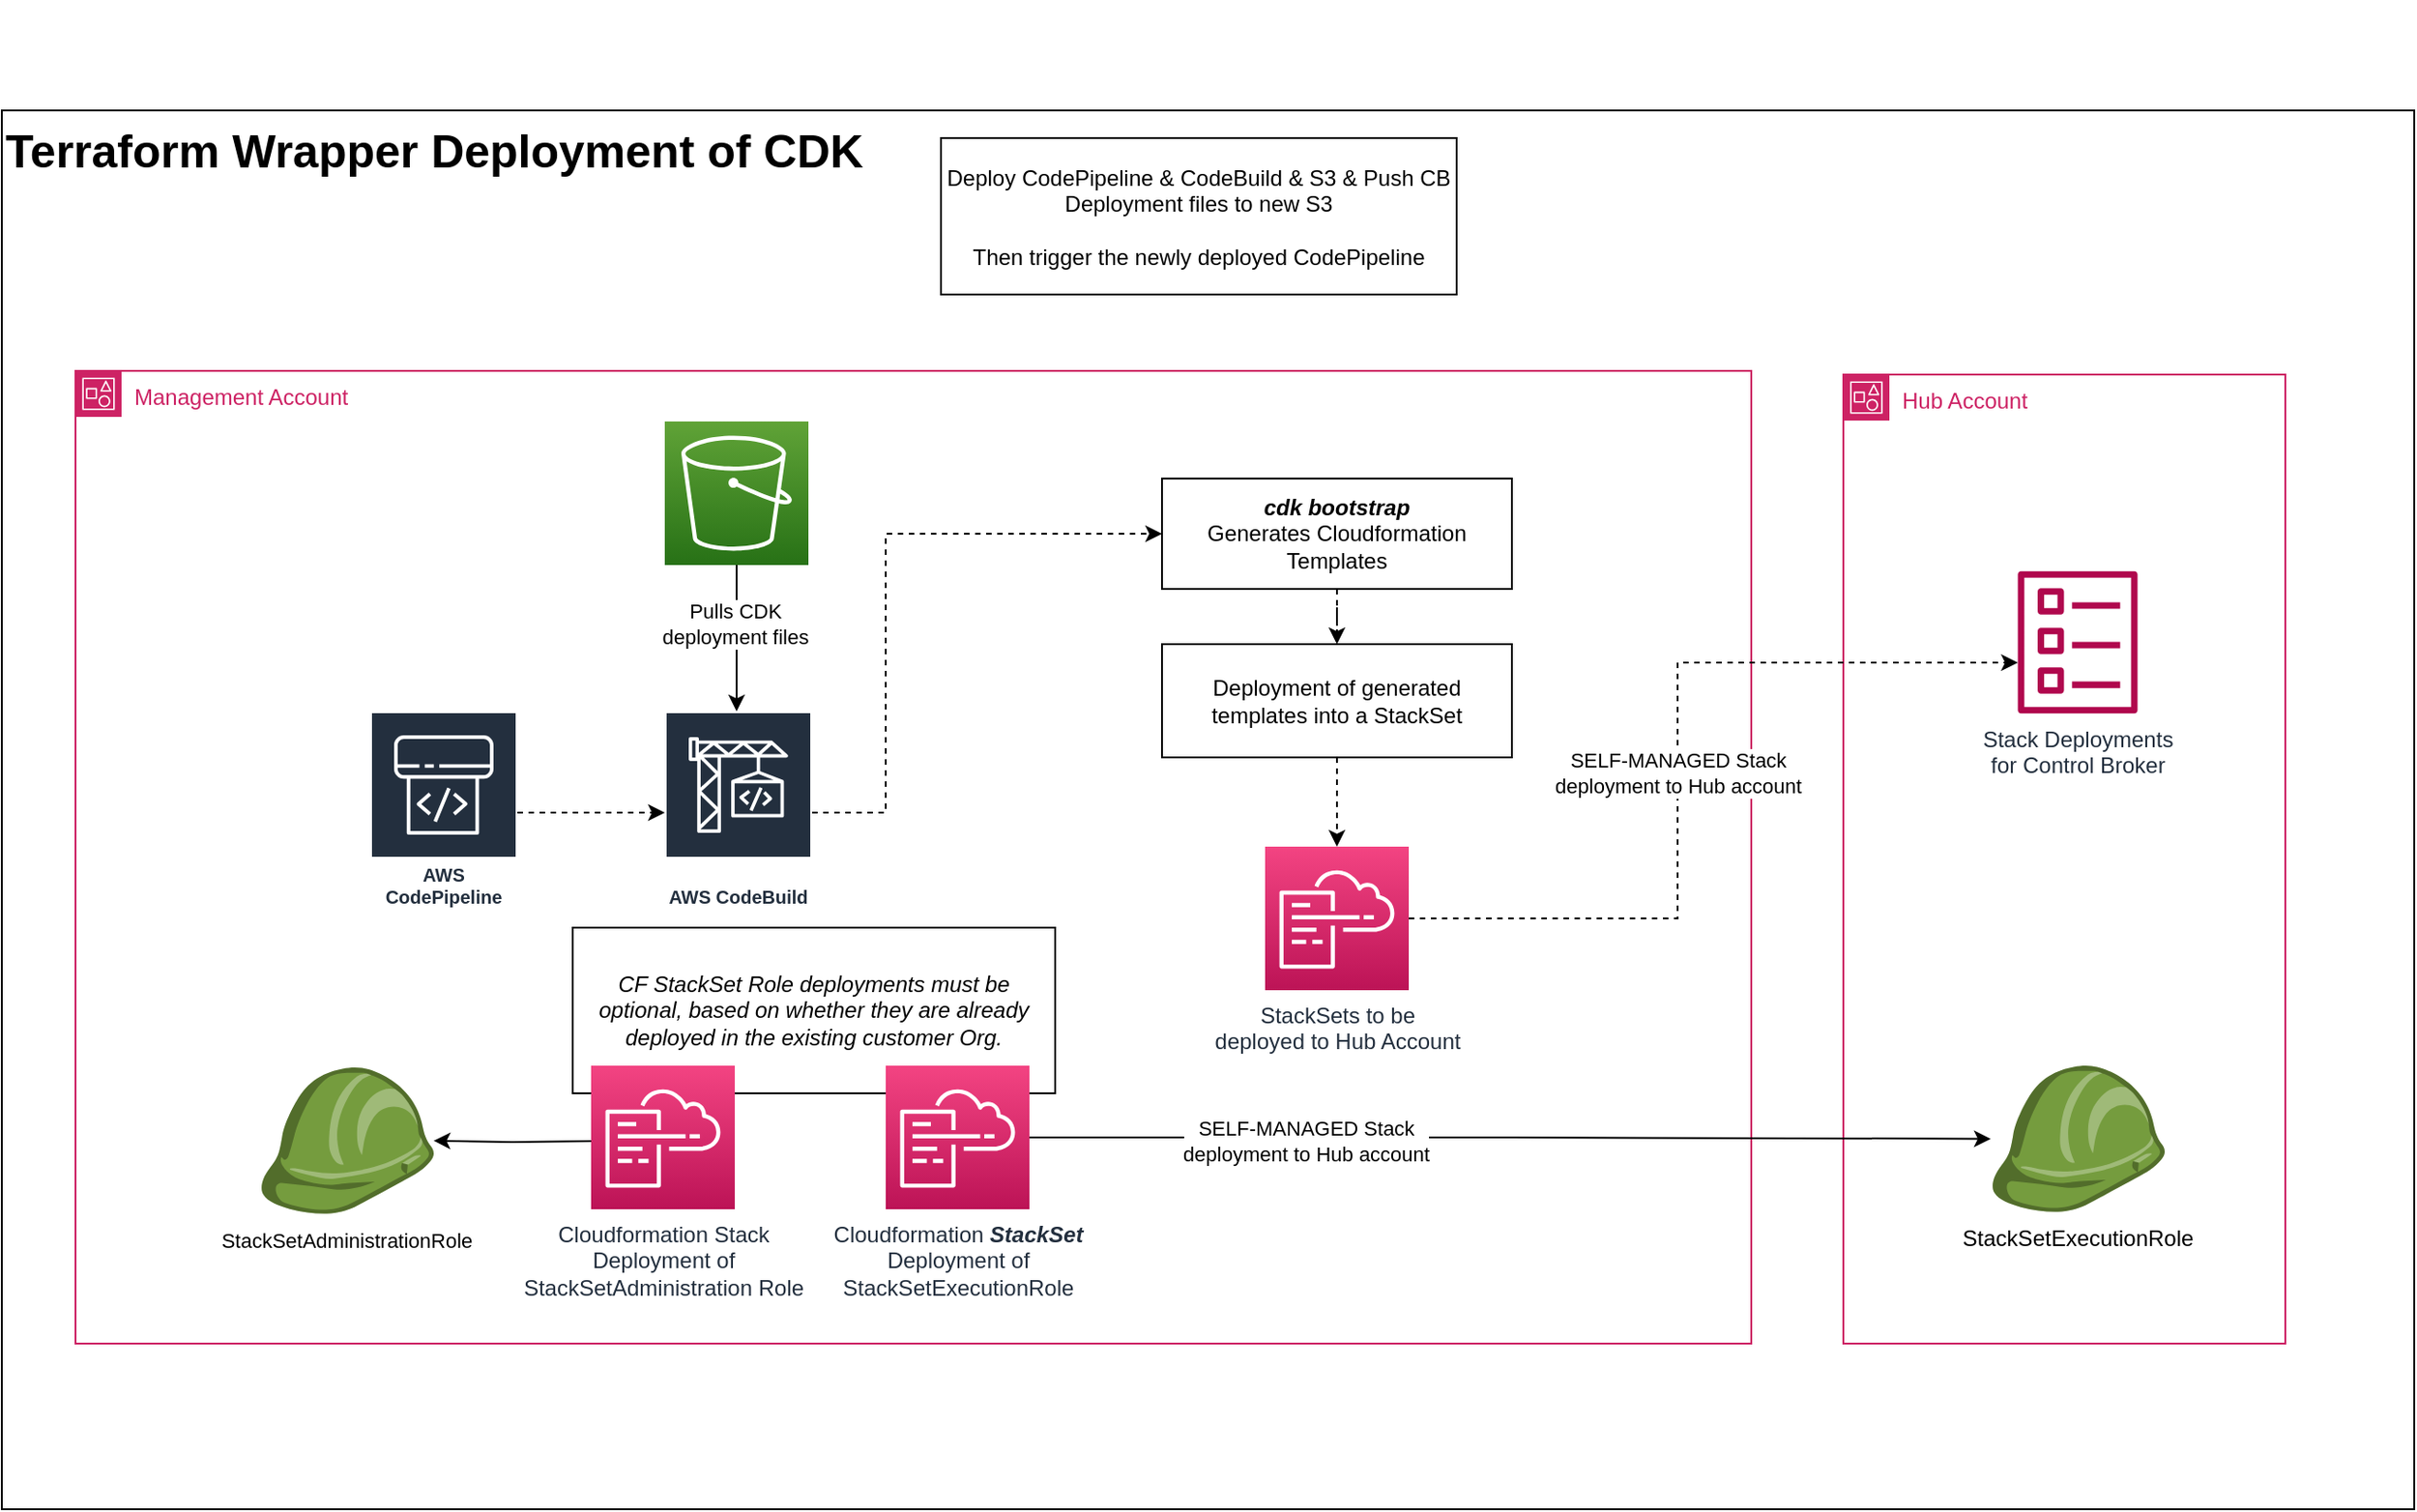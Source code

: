<mxfile version="20.2.3" type="device" pages="2"><diagram id="EIY__QWQ6ONvayllckIy" name="Manament Account Deployment"><mxGraphModel dx="1674" dy="1995" grid="1" gridSize="10" guides="1" tooltips="1" connect="1" arrows="1" fold="1" page="1" pageScale="1" pageWidth="850" pageHeight="1100" math="0" shadow="0"><root><mxCell id="0"/><mxCell id="1" parent="0"/><mxCell id="MECgZ_xUYbvrmtMhyTfi-52" value="Terraform Wrapper Deployment of CDK" style="rounded=0;whiteSpace=wrap;html=1;verticalAlign=top;align=left;fontStyle=1;fontSize=25;" vertex="1" parent="1"><mxGeometry x="40" y="50" width="1310" height="760" as="geometry"/></mxCell><mxCell id="MECgZ_xUYbvrmtMhyTfi-14" value="Management Account" style="points=[[0,0],[0.25,0],[0.5,0],[0.75,0],[1,0],[1,0.25],[1,0.5],[1,0.75],[1,1],[0.75,1],[0.5,1],[0.25,1],[0,1],[0,0.75],[0,0.5],[0,0.25]];outlineConnect=0;gradientColor=none;html=1;whiteSpace=wrap;fontSize=12;fontStyle=0;container=1;pointerEvents=0;collapsible=0;recursiveResize=0;shape=mxgraph.aws4.group;grIcon=mxgraph.aws4.group_account;strokeColor=#CD2264;fillColor=none;verticalAlign=top;align=left;spacingLeft=30;fontColor=#CD2264;dashed=0;" vertex="1" parent="1"><mxGeometry x="80" y="191.5" width="910" height="528.5" as="geometry"/></mxCell><mxCell id="MECgZ_xUYbvrmtMhyTfi-50" style="edgeStyle=orthogonalEdgeStyle;rounded=0;orthogonalLoop=1;jettySize=auto;html=1;entryX=0.5;entryY=0;entryDx=0;entryDy=0;entryPerimeter=0;dashed=1;" edge="1" parent="MECgZ_xUYbvrmtMhyTfi-14" source="MECgZ_xUYbvrmtMhyTfi-19" target="MECgZ_xUYbvrmtMhyTfi-27"><mxGeometry relative="1" as="geometry"/></mxCell><mxCell id="MECgZ_xUYbvrmtMhyTfi-19" value="Deployment of generated&lt;br&gt;templates into a StackSet" style="rounded=0;whiteSpace=wrap;html=1;" vertex="1" parent="MECgZ_xUYbvrmtMhyTfi-14"><mxGeometry x="590" y="148.5" width="190" height="61.5" as="geometry"/></mxCell><mxCell id="MECgZ_xUYbvrmtMhyTfi-49" style="edgeStyle=orthogonalEdgeStyle;rounded=0;orthogonalLoop=1;jettySize=auto;html=1;dashed=1;" edge="1" parent="MECgZ_xUYbvrmtMhyTfi-14" source="MECgZ_xUYbvrmtMhyTfi-3" target="MECgZ_xUYbvrmtMhyTfi-19"><mxGeometry relative="1" as="geometry"/></mxCell><mxCell id="MECgZ_xUYbvrmtMhyTfi-3" value="&lt;b style=&quot;font-style: italic;&quot;&gt;cdk bootstrap&lt;/b&gt;&lt;br&gt;Generates Cloudformation Templates" style="rounded=0;whiteSpace=wrap;html=1;" vertex="1" parent="MECgZ_xUYbvrmtMhyTfi-14"><mxGeometry x="590" y="58.5" width="190" height="60" as="geometry"/></mxCell><mxCell id="MECgZ_xUYbvrmtMhyTfi-27" value="StackSets to be &lt;br&gt;deployed to Hub Account" style="sketch=0;points=[[0,0,0],[0.25,0,0],[0.5,0,0],[0.75,0,0],[1,0,0],[0,1,0],[0.25,1,0],[0.5,1,0],[0.75,1,0],[1,1,0],[0,0.25,0],[0,0.5,0],[0,0.75,0],[1,0.25,0],[1,0.5,0],[1,0.75,0]];points=[[0,0,0],[0.25,0,0],[0.5,0,0],[0.75,0,0],[1,0,0],[0,1,0],[0.25,1,0],[0.5,1,0],[0.75,1,0],[1,1,0],[0,0.25,0],[0,0.5,0],[0,0.75,0],[1,0.25,0],[1,0.5,0],[1,0.75,0]];outlineConnect=0;fontColor=#232F3E;gradientColor=#F34482;gradientDirection=north;fillColor=#BC1356;strokeColor=#ffffff;dashed=0;verticalLabelPosition=bottom;verticalAlign=top;align=center;html=1;fontSize=12;fontStyle=0;aspect=fixed;shape=mxgraph.aws4.resourceIcon;resIcon=mxgraph.aws4.cloudformation;" vertex="1" parent="MECgZ_xUYbvrmtMhyTfi-14"><mxGeometry x="646" y="258.5" width="78" height="78" as="geometry"/></mxCell><mxCell id="MECgZ_xUYbvrmtMhyTfi-43" value="&lt;span style=&quot;font-size: 11px; background-color: rgb(255, 255, 255);&quot;&gt;StackSetAdministrationRole&lt;/span&gt;" style="outlineConnect=0;dashed=0;verticalLabelPosition=bottom;verticalAlign=top;align=center;html=1;shape=mxgraph.aws3.role;fillColor=#759C3E;gradientColor=none;" vertex="1" parent="MECgZ_xUYbvrmtMhyTfi-14"><mxGeometry x="100" y="378.5" width="94.5" height="79.5" as="geometry"/></mxCell><mxCell id="MECgZ_xUYbvrmtMhyTfi-40" value="CF StackSet Role deployments must be optional, based on whether they are already deployed in the existing customer Org." style="rounded=0;whiteSpace=wrap;html=1;fontStyle=2" vertex="1" parent="MECgZ_xUYbvrmtMhyTfi-14"><mxGeometry x="270" y="302.5" width="262" height="90" as="geometry"/></mxCell><mxCell id="MECgZ_xUYbvrmtMhyTfi-53" value="" style="shape=image;verticalLabelPosition=bottom;labelBackgroundColor=default;verticalAlign=top;aspect=fixed;imageAspect=0;image=https://cdn.icon-icons.com/icons2/2107/PNG/128/file_type_terraform_icon_130125.png;" vertex="1" parent="MECgZ_xUYbvrmtMhyTfi-14"><mxGeometry x="420" y="362.5" width="30" height="30" as="geometry"/></mxCell><mxCell id="MECgZ_xUYbvrmtMhyTfi-56" value="" style="shape=image;verticalLabelPosition=bottom;labelBackgroundColor=default;verticalAlign=top;aspect=fixed;imageAspect=0;image=https://cdn.icon-icons.com/icons2/2107/PNG/128/file_type_terraform_icon_130125.png;" vertex="1" parent="MECgZ_xUYbvrmtMhyTfi-14"><mxGeometry x="300" y="8.5" width="30" height="30" as="geometry"/></mxCell><mxCell id="MECgZ_xUYbvrmtMhyTfi-54" value="" style="shape=image;verticalLabelPosition=bottom;labelBackgroundColor=default;verticalAlign=top;aspect=fixed;imageAspect=0;image=https://cdn.icon-icons.com/icons2/2107/PNG/128/file_type_terraform_icon_130125.png;" vertex="1" parent="MECgZ_xUYbvrmtMhyTfi-14"><mxGeometry x="260" y="358.5" width="30" height="30" as="geometry"/></mxCell><mxCell id="MECgZ_xUYbvrmtMhyTfi-17" value="Hub Account" style="points=[[0,0],[0.25,0],[0.5,0],[0.75,0],[1,0],[1,0.25],[1,0.5],[1,0.75],[1,1],[0.75,1],[0.5,1],[0.25,1],[0,1],[0,0.75],[0,0.5],[0,0.25]];outlineConnect=0;gradientColor=none;html=1;whiteSpace=wrap;fontSize=12;fontStyle=0;container=1;pointerEvents=0;collapsible=0;recursiveResize=0;shape=mxgraph.aws4.group;grIcon=mxgraph.aws4.group_account;strokeColor=#CD2264;fillColor=none;verticalAlign=top;align=left;spacingLeft=30;fontColor=#CD2264;dashed=0;" vertex="1" parent="1"><mxGeometry x="1040" y="193.5" width="240" height="526.5" as="geometry"/></mxCell><mxCell id="MECgZ_xUYbvrmtMhyTfi-21" value="StackSetExecutionRole" style="outlineConnect=0;dashed=0;verticalLabelPosition=bottom;verticalAlign=top;align=center;html=1;shape=mxgraph.aws3.role;fillColor=#759C3E;gradientColor=none;" vertex="1" parent="MECgZ_xUYbvrmtMhyTfi-17"><mxGeometry x="80" y="375.5" width="94.5" height="79.5" as="geometry"/></mxCell><mxCell id="MECgZ_xUYbvrmtMhyTfi-32" value="Stack Deployments&lt;br&gt;for Control Broker" style="sketch=0;outlineConnect=0;fontColor=#232F3E;gradientColor=none;fillColor=#B0084D;strokeColor=none;dashed=0;verticalLabelPosition=bottom;verticalAlign=top;align=center;html=1;fontSize=12;fontStyle=0;aspect=fixed;pointerEvents=1;shape=mxgraph.aws4.template;" vertex="1" parent="MECgZ_xUYbvrmtMhyTfi-17"><mxGeometry x="94.75" y="106.5" width="65" height="78" as="geometry"/></mxCell><mxCell id="MECgZ_xUYbvrmtMhyTfi-11" style="edgeStyle=orthogonalEdgeStyle;rounded=0;orthogonalLoop=1;jettySize=auto;html=1;dashed=1;" edge="1" parent="1" source="MECgZ_xUYbvrmtMhyTfi-1" target="MECgZ_xUYbvrmtMhyTfi-2"><mxGeometry relative="1" as="geometry"/></mxCell><mxCell id="MECgZ_xUYbvrmtMhyTfi-1" value="AWS CodePipeline" style="sketch=0;outlineConnect=0;fontColor=#232F3E;gradientColor=none;strokeColor=#ffffff;fillColor=#232F3E;dashed=0;verticalLabelPosition=middle;verticalAlign=bottom;align=center;html=1;whiteSpace=wrap;fontSize=10;fontStyle=1;spacing=3;shape=mxgraph.aws4.productIcon;prIcon=mxgraph.aws4.codepipeline;" vertex="1" parent="1"><mxGeometry x="240" y="376.5" width="80" height="110" as="geometry"/></mxCell><mxCell id="MECgZ_xUYbvrmtMhyTfi-7" style="edgeStyle=orthogonalEdgeStyle;rounded=0;orthogonalLoop=1;jettySize=auto;html=1;dashed=1;" edge="1" parent="1" source="MECgZ_xUYbvrmtMhyTfi-2" target="MECgZ_xUYbvrmtMhyTfi-3"><mxGeometry relative="1" as="geometry"><Array as="points"><mxPoint x="520" y="431"/><mxPoint x="520" y="280"/></Array></mxGeometry></mxCell><mxCell id="MECgZ_xUYbvrmtMhyTfi-2" value="AWS CodeBuild" style="sketch=0;outlineConnect=0;fontColor=#232F3E;gradientColor=none;strokeColor=#ffffff;fillColor=#232F3E;dashed=0;verticalLabelPosition=middle;verticalAlign=bottom;align=center;html=1;whiteSpace=wrap;fontSize=10;fontStyle=1;spacing=3;shape=mxgraph.aws4.productIcon;prIcon=mxgraph.aws4.codebuild;" vertex="1" parent="1"><mxGeometry x="400" y="376.5" width="80" height="110" as="geometry"/></mxCell><mxCell id="MECgZ_xUYbvrmtMhyTfi-9" style="edgeStyle=orthogonalEdgeStyle;rounded=0;orthogonalLoop=1;jettySize=auto;html=1;" edge="1" parent="1" source="MECgZ_xUYbvrmtMhyTfi-8" target="MECgZ_xUYbvrmtMhyTfi-2"><mxGeometry relative="1" as="geometry"><Array as="points"><mxPoint x="440" y="419"/><mxPoint x="440" y="419"/></Array></mxGeometry></mxCell><mxCell id="MECgZ_xUYbvrmtMhyTfi-10" value="Pulls CDK&lt;br&gt;deployment files" style="edgeLabel;html=1;align=center;verticalAlign=middle;resizable=0;points=[];" vertex="1" connectable="0" parent="MECgZ_xUYbvrmtMhyTfi-9"><mxGeometry x="-0.197" y="-1" relative="1" as="geometry"><mxPoint as="offset"/></mxGeometry></mxCell><mxCell id="MECgZ_xUYbvrmtMhyTfi-8" value="" style="sketch=0;points=[[0,0,0],[0.25,0,0],[0.5,0,0],[0.75,0,0],[1,0,0],[0,1,0],[0.25,1,0],[0.5,1,0],[0.75,1,0],[1,1,0],[0,0.25,0],[0,0.5,0],[0,0.75,0],[1,0.25,0],[1,0.5,0],[1,0.75,0]];outlineConnect=0;fontColor=#232F3E;gradientColor=#60A337;gradientDirection=north;fillColor=#277116;strokeColor=#ffffff;dashed=0;verticalLabelPosition=bottom;verticalAlign=top;align=center;html=1;fontSize=12;fontStyle=0;aspect=fixed;shape=mxgraph.aws4.resourceIcon;resIcon=mxgraph.aws4.s3;" vertex="1" parent="1"><mxGeometry x="400" y="219" width="78" height="78" as="geometry"/></mxCell><mxCell id="MECgZ_xUYbvrmtMhyTfi-22" style="edgeStyle=orthogonalEdgeStyle;rounded=0;orthogonalLoop=1;jettySize=auto;html=1;exitX=1;exitY=0.5;exitDx=0;exitDy=0;exitPerimeter=0;" edge="1" parent="1" source="MECgZ_xUYbvrmtMhyTfi-41" target="MECgZ_xUYbvrmtMhyTfi-21"><mxGeometry relative="1" as="geometry"><mxPoint x="678" y="608.0" as="sourcePoint"/></mxGeometry></mxCell><mxCell id="MECgZ_xUYbvrmtMhyTfi-35" value="SELF-MANAGED Stack &lt;br&gt;deployment to Hub account" style="edgeLabel;html=1;align=center;verticalAlign=middle;resizable=0;points=[];" vertex="1" connectable="0" parent="MECgZ_xUYbvrmtMhyTfi-22"><mxGeometry x="-0.427" y="-2" relative="1" as="geometry"><mxPoint as="offset"/></mxGeometry></mxCell><mxCell id="MECgZ_xUYbvrmtMhyTfi-33" style="edgeStyle=orthogonalEdgeStyle;rounded=0;orthogonalLoop=1;jettySize=auto;html=1;dashed=1;" edge="1" parent="1" source="MECgZ_xUYbvrmtMhyTfi-27" target="MECgZ_xUYbvrmtMhyTfi-32"><mxGeometry relative="1" as="geometry"><Array as="points"><mxPoint x="950" y="489"/><mxPoint x="950" y="350"/></Array></mxGeometry></mxCell><mxCell id="MECgZ_xUYbvrmtMhyTfi-34" value="SELF-MANAGED Stack &lt;br&gt;deployment to Hub account" style="edgeLabel;html=1;align=center;verticalAlign=middle;resizable=0;points=[];" vertex="1" connectable="0" parent="MECgZ_xUYbvrmtMhyTfi-33"><mxGeometry x="-0.39" relative="1" as="geometry"><mxPoint x="2" y="-79" as="offset"/></mxGeometry></mxCell><mxCell id="MECgZ_xUYbvrmtMhyTfi-41" value="Cloudformation &lt;b&gt;&lt;i&gt;StackSet&lt;/i&gt;&lt;/b&gt;&lt;br&gt;Deployment of&lt;br&gt;StackSetExecutionRole" style="sketch=0;points=[[0,0,0],[0.25,0,0],[0.5,0,0],[0.75,0,0],[1,0,0],[0,1,0],[0.25,1,0],[0.5,1,0],[0.75,1,0],[1,1,0],[0,0.25,0],[0,0.5,0],[0,0.75,0],[1,0.25,0],[1,0.5,0],[1,0.75,0]];points=[[0,0,0],[0.25,0,0],[0.5,0,0],[0.75,0,0],[1,0,0],[0,1,0],[0.25,1,0],[0.5,1,0],[0.75,1,0],[1,1,0],[0,0.25,0],[0,0.5,0],[0,0.75,0],[1,0.25,0],[1,0.5,0],[1,0.75,0]];outlineConnect=0;fontColor=#232F3E;gradientColor=#F34482;gradientDirection=north;fillColor=#BC1356;strokeColor=#ffffff;dashed=0;verticalLabelPosition=bottom;verticalAlign=top;align=center;html=1;fontSize=12;fontStyle=0;aspect=fixed;shape=mxgraph.aws4.resourceIcon;resIcon=mxgraph.aws4.cloudformation;" vertex="1" parent="1"><mxGeometry x="520" y="569" width="78" height="78" as="geometry"/></mxCell><mxCell id="MECgZ_xUYbvrmtMhyTfi-42" value="Cloudformation Stack&lt;br&gt;Deployment of &lt;br&gt;StackSetAdministration Role" style="sketch=0;points=[[0,0,0],[0.25,0,0],[0.5,0,0],[0.75,0,0],[1,0,0],[0,1,0],[0.25,1,0],[0.5,1,0],[0.75,1,0],[1,1,0],[0,0.25,0],[0,0.5,0],[0,0.75,0],[1,0.25,0],[1,0.5,0],[1,0.75,0]];points=[[0,0,0],[0.25,0,0],[0.5,0,0],[0.75,0,0],[1,0,0],[0,1,0],[0.25,1,0],[0.5,1,0],[0.75,1,0],[1,1,0],[0,0.25,0],[0,0.5,0],[0,0.75,0],[1,0.25,0],[1,0.5,0],[1,0.75,0]];outlineConnect=0;fontColor=#232F3E;gradientColor=#F34482;gradientDirection=north;fillColor=#BC1356;strokeColor=#ffffff;dashed=0;verticalLabelPosition=bottom;verticalAlign=top;align=center;html=1;fontSize=12;fontStyle=0;aspect=fixed;shape=mxgraph.aws4.resourceIcon;resIcon=mxgraph.aws4.cloudformation;" vertex="1" parent="1"><mxGeometry x="360" y="569" width="78" height="78" as="geometry"/></mxCell><mxCell id="MECgZ_xUYbvrmtMhyTfi-44" style="edgeStyle=orthogonalEdgeStyle;rounded=0;orthogonalLoop=1;jettySize=auto;html=1;" edge="1" parent="1" target="MECgZ_xUYbvrmtMhyTfi-43"><mxGeometry relative="1" as="geometry"><mxPoint x="360" y="610" as="sourcePoint"/><mxPoint x="244.5" y="607.294" as="targetPoint"/></mxGeometry></mxCell><mxCell id="MECgZ_xUYbvrmtMhyTfi-51" value="" style="group" vertex="1" connectable="0" parent="1"><mxGeometry x="550" y="-10" width="280" height="200" as="geometry"/></mxCell><mxCell id="MECgZ_xUYbvrmtMhyTfi-4" value="Deploy CodePipeline &amp;amp; CodeBuild &amp;amp; S3 &amp;amp; Push CB Deployment files to new S3&lt;br&gt;&lt;br&gt;Then trigger the newly deployed CodePipeline" style="rounded=0;whiteSpace=wrap;html=1;" vertex="1" parent="MECgZ_xUYbvrmtMhyTfi-51"><mxGeometry y="75" width="280" height="85" as="geometry"/></mxCell><mxCell id="MECgZ_xUYbvrmtMhyTfi-12" value="" style="shape=image;verticalLabelPosition=bottom;labelBackgroundColor=default;verticalAlign=top;aspect=fixed;imageAspect=0;image=https://cdn.icon-icons.com/icons2/2107/PNG/128/file_type_terraform_icon_130125.png;" vertex="1" parent="MECgZ_xUYbvrmtMhyTfi-51"><mxGeometry x="84" width="90" height="90" as="geometry"/></mxCell><mxCell id="MECgZ_xUYbvrmtMhyTfi-55" value="" style="shape=image;verticalLabelPosition=bottom;labelBackgroundColor=default;verticalAlign=top;aspect=fixed;imageAspect=0;image=https://cdn.icon-icons.com/icons2/2107/PNG/128/file_type_terraform_icon_130125.png;" vertex="1" parent="1"><mxGeometry x="380" y="360" width="30" height="30" as="geometry"/></mxCell><mxCell id="MECgZ_xUYbvrmtMhyTfi-57" value="" style="shape=image;verticalLabelPosition=bottom;labelBackgroundColor=default;verticalAlign=top;aspect=fixed;imageAspect=0;image=https://cdn.icon-icons.com/icons2/2107/PNG/128/file_type_terraform_icon_130125.png;" vertex="1" parent="1"><mxGeometry x="220" y="360" width="30" height="30" as="geometry"/></mxCell></root></mxGraphModel></diagram><diagram id="Rq1oUEGYTPTPLfz4jKXA" name="Simplified Ops"><mxGraphModel dx="2273" dy="761" grid="1" gridSize="10" guides="1" tooltips="1" connect="1" arrows="1" fold="1" page="1" pageScale="1" pageWidth="850" pageHeight="1100" math="0" shadow="0"><root><mxCell id="0"/><mxCell id="1" parent="0"/><mxCell id="Esk8t_VvKKJ3T59evYzC-1" value="Control Broker Hub Account Deployment" style="points=[[0,0],[0.25,0],[0.5,0],[0.75,0],[1,0],[1,0.25],[1,0.5],[1,0.75],[1,1],[0.75,1],[0.5,1],[0.25,1],[0,1],[0,0.75],[0,0.5],[0,0.25]];outlineConnect=0;gradientColor=none;html=1;whiteSpace=wrap;fontSize=12;fontStyle=0;container=1;pointerEvents=0;collapsible=0;recursiveResize=0;shape=mxgraph.aws4.group;grIcon=mxgraph.aws4.group_account;strokeColor=#CD2264;fillColor=default;verticalAlign=top;align=left;spacingLeft=30;fontColor=#CD2264;dashed=0;" vertex="1" parent="1"><mxGeometry x="-50" y="240" width="850" height="390" as="geometry"/></mxCell><mxCell id="IKTycwP_-TvPYu3bpAqb-2" value="AWS CodePipeline" style="sketch=0;outlineConnect=0;fontColor=#232F3E;gradientColor=none;strokeColor=#ffffff;fillColor=#232F3E;dashed=0;verticalLabelPosition=middle;verticalAlign=bottom;align=center;html=1;whiteSpace=wrap;fontSize=10;fontStyle=1;spacing=3;shape=mxgraph.aws4.productIcon;prIcon=mxgraph.aws4.codepipeline;" vertex="1" parent="Esk8t_VvKKJ3T59evYzC-1"><mxGeometry x="260" y="65" width="80" height="110" as="geometry"/></mxCell><mxCell id="AFNOadAlCdYwzon1CZEO-4" style="edgeStyle=orthogonalEdgeStyle;rounded=0;orthogonalLoop=1;jettySize=auto;html=1;dashed=1;fontSize=25;" edge="1" parent="Esk8t_VvKKJ3T59evYzC-1" source="IKTycwP_-TvPYu3bpAqb-3" target="AFNOadAlCdYwzon1CZEO-3"><mxGeometry relative="1" as="geometry"><Array as="points"><mxPoint x="590" y="104"/><mxPoint x="590" y="104"/></Array></mxGeometry></mxCell><mxCell id="IKTycwP_-TvPYu3bpAqb-3" value="AWS CodeBuild" style="sketch=0;outlineConnect=0;fontColor=#232F3E;gradientColor=none;strokeColor=#ffffff;fillColor=#232F3E;dashed=0;verticalLabelPosition=middle;verticalAlign=bottom;align=center;html=1;whiteSpace=wrap;fontSize=10;fontStyle=1;spacing=3;shape=mxgraph.aws4.productIcon;prIcon=mxgraph.aws4.codebuild;" vertex="1" parent="Esk8t_VvKKJ3T59evYzC-1"><mxGeometry x="475" y="65" width="80" height="110" as="geometry"/></mxCell><mxCell id="IKTycwP_-TvPYu3bpAqb-1" style="edgeStyle=orthogonalEdgeStyle;rounded=0;orthogonalLoop=1;jettySize=auto;html=1;dashed=1;" edge="1" parent="Esk8t_VvKKJ3T59evYzC-1" source="IKTycwP_-TvPYu3bpAqb-2" target="IKTycwP_-TvPYu3bpAqb-3"><mxGeometry relative="1" as="geometry"><Array as="points"><mxPoint x="410" y="105"/><mxPoint x="410" y="105"/></Array></mxGeometry></mxCell><mxCell id="AFNOadAlCdYwzon1CZEO-1" value="&lt;b style=&quot;font-style: italic;&quot;&gt;cdk bootstrap&lt;/b&gt;&lt;br&gt;Bootstraps Hub Account" style="rounded=0;whiteSpace=wrap;html=1;" vertex="1" parent="Esk8t_VvKKJ3T59evYzC-1"><mxGeometry x="425" y="205" width="190" height="60" as="geometry"/></mxCell><mxCell id="AFNOadAlCdYwzon1CZEO-2" value="&lt;b style=&quot;font-style: italic;&quot;&gt;cdk deploy&lt;/b&gt;&lt;br&gt;Deploys Cloudformation Templates" style="rounded=0;whiteSpace=wrap;html=1;" vertex="1" parent="Esk8t_VvKKJ3T59evYzC-1"><mxGeometry x="425" y="285" width="190" height="60" as="geometry"/></mxCell><mxCell id="AFNOadAlCdYwzon1CZEO-3" value="CDK Cloudformation&lt;br&gt;Templates" style="sketch=0;points=[[0,0,0],[0.25,0,0],[0.5,0,0],[0.75,0,0],[1,0,0],[0,1,0],[0.25,1,0],[0.5,1,0],[0.75,1,0],[1,1,0],[0,0.25,0],[0,0.5,0],[0,0.75,0],[1,0.25,0],[1,0.5,0],[1,0.75,0]];points=[[0,0,0],[0.25,0,0],[0.5,0,0],[0.75,0,0],[1,0,0],[0,1,0],[0.25,1,0],[0.5,1,0],[0.75,1,0],[1,1,0],[0,0.25,0],[0,0.5,0],[0,0.75,0],[1,0.25,0],[1,0.5,0],[1,0.75,0]];outlineConnect=0;fontColor=#232F3E;gradientColor=#F34482;gradientDirection=north;fillColor=#BC1356;strokeColor=#ffffff;dashed=0;verticalLabelPosition=bottom;verticalAlign=top;align=center;html=1;fontSize=12;fontStyle=0;aspect=fixed;shape=mxgraph.aws4.resourceIcon;resIcon=mxgraph.aws4.cloudformation;" vertex="1" parent="Esk8t_VvKKJ3T59evYzC-1"><mxGeometry x="720" y="65" width="78" height="78" as="geometry"/></mxCell><mxCell id="0uKEttG0qdrb9hT0PrZl-1" value="" style="shape=image;verticalLabelPosition=bottom;labelBackgroundColor=default;verticalAlign=top;aspect=fixed;imageAspect=0;image=https://cdn.icon-icons.com/icons2/2107/PNG/128/file_type_terraform_icon_130125.png;" vertex="1" parent="Esk8t_VvKKJ3T59evYzC-1"><mxGeometry x="240" y="45" width="30" height="30" as="geometry"/></mxCell><mxCell id="0uKEttG0qdrb9hT0PrZl-2" value="" style="shape=image;verticalLabelPosition=bottom;labelBackgroundColor=default;verticalAlign=top;aspect=fixed;imageAspect=0;image=https://cdn.icon-icons.com/icons2/2107/PNG/128/file_type_terraform_icon_130125.png;" vertex="1" parent="Esk8t_VvKKJ3T59evYzC-1"><mxGeometry x="454" y="45" width="30" height="30" as="geometry"/></mxCell><mxCell id="oOzgRYkAJxTlBYHm5zSD-1" value="CB Deployment Roles" style="outlineConnect=0;dashed=0;verticalLabelPosition=bottom;verticalAlign=top;align=center;html=1;shape=mxgraph.aws3.role;fillColor=#759C3E;gradientColor=none;fontSize=12;" vertex="1" parent="Esk8t_VvKKJ3T59evYzC-1"><mxGeometry x="253" y="235" width="94.5" height="79.5" as="geometry"/></mxCell><mxCell id="oOzgRYkAJxTlBYHm5zSD-2" value="" style="shape=image;verticalLabelPosition=bottom;labelBackgroundColor=default;verticalAlign=top;aspect=fixed;imageAspect=0;image=https://cdn.icon-icons.com/icons2/2107/PNG/128/file_type_terraform_icon_130125.png;" vertex="1" parent="Esk8t_VvKKJ3T59evYzC-1"><mxGeometry x="240" y="215" width="30" height="30" as="geometry"/></mxCell><mxCell id="oOzgRYkAJxTlBYHm5zSD-4" style="edgeStyle=orthogonalEdgeStyle;rounded=0;orthogonalLoop=1;jettySize=auto;html=1;dashed=1;fontSize=12;" edge="1" parent="Esk8t_VvKKJ3T59evYzC-1" source="oOzgRYkAJxTlBYHm5zSD-3" target="IKTycwP_-TvPYu3bpAqb-2"><mxGeometry relative="1" as="geometry"><Array as="points"><mxPoint x="240" y="104"/><mxPoint x="240" y="104"/></Array></mxGeometry></mxCell><mxCell id="oOzgRYkAJxTlBYHm5zSD-3" value="Lambda Function&lt;br&gt;Kicks Off CodePipeline&lt;br&gt;Deployment" style="sketch=0;points=[[0,0,0],[0.25,0,0],[0.5,0,0],[0.75,0,0],[1,0,0],[0,1,0],[0.25,1,0],[0.5,1,0],[0.75,1,0],[1,1,0],[0,0.25,0],[0,0.5,0],[0,0.75,0],[1,0.25,0],[1,0.5,0],[1,0.75,0]];outlineConnect=0;fontColor=#232F3E;gradientColor=#F78E04;gradientDirection=north;fillColor=#D05C17;strokeColor=#ffffff;dashed=0;verticalLabelPosition=bottom;verticalAlign=top;align=center;html=1;fontSize=12;fontStyle=0;aspect=fixed;shape=mxgraph.aws4.resourceIcon;resIcon=mxgraph.aws4.lambda;" vertex="1" parent="Esk8t_VvKKJ3T59evYzC-1"><mxGeometry x="60" y="65" width="78" height="78" as="geometry"/></mxCell><mxCell id="oOzgRYkAJxTlBYHm5zSD-5" value="" style="shape=image;verticalLabelPosition=bottom;labelBackgroundColor=default;verticalAlign=top;aspect=fixed;imageAspect=0;image=https://cdn.icon-icons.com/icons2/2107/PNG/128/file_type_terraform_icon_130125.png;" vertex="1" parent="Esk8t_VvKKJ3T59evYzC-1"><mxGeometry x="40" y="45" width="30" height="30" as="geometry"/></mxCell><mxCell id="oOzgRYkAJxTlBYHm5zSD-6" value="" style="sketch=0;points=[[0,0,0],[0.25,0,0],[0.5,0,0],[0.75,0,0],[1,0,0],[0,1,0],[0.25,1,0],[0.5,1,0],[0.75,1,0],[1,1,0],[0,0.25,0],[0,0.5,0],[0,0.75,0],[1,0.25,0],[1,0.5,0],[1,0.75,0]];outlineConnect=0;fontColor=#232F3E;gradientColor=#60A337;gradientDirection=north;fillColor=#277116;strokeColor=#ffffff;dashed=0;verticalLabelPosition=bottom;verticalAlign=top;align=center;html=1;fontSize=12;fontStyle=0;aspect=fixed;shape=mxgraph.aws4.resourceIcon;resIcon=mxgraph.aws4.s3;" vertex="1" parent="Esk8t_VvKKJ3T59evYzC-1"><mxGeometry x="530" y="39" width="42" height="42" as="geometry"/></mxCell></root></mxGraphModel></diagram></mxfile>
